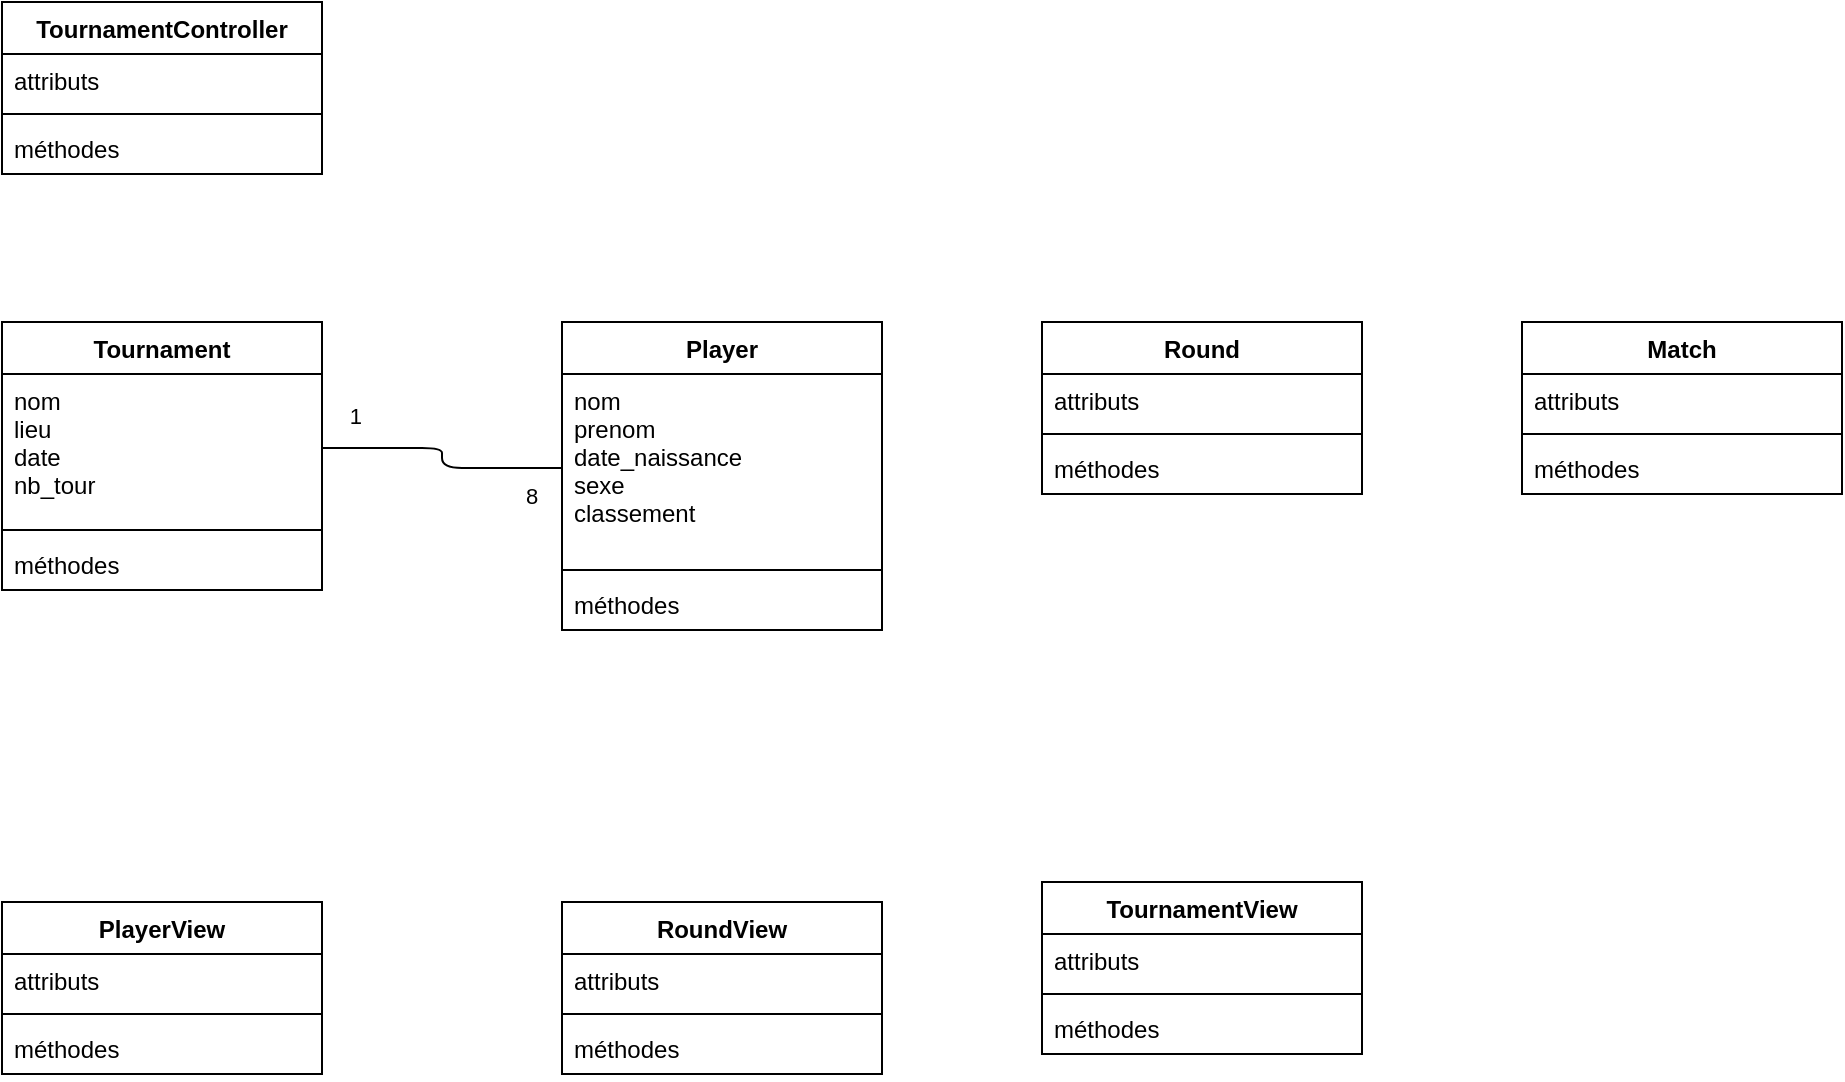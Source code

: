 <mxfile version="14.5.1" type="device"><diagram id="jD-L4EG2EkRNWfBdZqCQ" name="Page-1"><mxGraphModel dx="1106" dy="814" grid="1" gridSize="10" guides="1" tooltips="1" connect="1" arrows="1" fold="1" page="1" pageScale="1" pageWidth="827" pageHeight="1169" math="0" shadow="0"><root><mxCell id="0"/><mxCell id="1" parent="0"/><mxCell id="DvzfocTbg4C-KsFFwemT-1" value="TournamentController" style="swimlane;fontStyle=1;align=center;verticalAlign=top;childLayout=stackLayout;horizontal=1;startSize=26;horizontalStack=0;resizeParent=1;resizeParentMax=0;resizeLast=0;collapsible=1;marginBottom=0;" parent="1" vertex="1"><mxGeometry x="120" y="40" width="160" height="86" as="geometry"/></mxCell><mxCell id="DvzfocTbg4C-KsFFwemT-2" value="attributs" style="text;strokeColor=none;fillColor=none;align=left;verticalAlign=top;spacingLeft=4;spacingRight=4;overflow=hidden;rotatable=0;points=[[0,0.5],[1,0.5]];portConstraint=eastwest;" parent="DvzfocTbg4C-KsFFwemT-1" vertex="1"><mxGeometry y="26" width="160" height="26" as="geometry"/></mxCell><mxCell id="DvzfocTbg4C-KsFFwemT-3" value="" style="line;strokeWidth=1;fillColor=none;align=left;verticalAlign=middle;spacingTop=-1;spacingLeft=3;spacingRight=3;rotatable=0;labelPosition=right;points=[];portConstraint=eastwest;" parent="DvzfocTbg4C-KsFFwemT-1" vertex="1"><mxGeometry y="52" width="160" height="8" as="geometry"/></mxCell><mxCell id="DvzfocTbg4C-KsFFwemT-4" value="méthodes&#10;" style="text;strokeColor=none;fillColor=none;align=left;verticalAlign=top;spacingLeft=4;spacingRight=4;overflow=hidden;rotatable=0;points=[[0,0.5],[1,0.5]];portConstraint=eastwest;" parent="DvzfocTbg4C-KsFFwemT-1" vertex="1"><mxGeometry y="60" width="160" height="26" as="geometry"/></mxCell><mxCell id="eEoG3saoKk7l27hgoE5M-1" value="Round" style="swimlane;fontStyle=1;align=center;verticalAlign=top;childLayout=stackLayout;horizontal=1;startSize=26;horizontalStack=0;resizeParent=1;resizeParentMax=0;resizeLast=0;collapsible=1;marginBottom=0;" parent="1" vertex="1"><mxGeometry x="640" y="200" width="160" height="86" as="geometry"/></mxCell><mxCell id="eEoG3saoKk7l27hgoE5M-2" value="attributs" style="text;strokeColor=none;fillColor=none;align=left;verticalAlign=top;spacingLeft=4;spacingRight=4;overflow=hidden;rotatable=0;points=[[0,0.5],[1,0.5]];portConstraint=eastwest;" parent="eEoG3saoKk7l27hgoE5M-1" vertex="1"><mxGeometry y="26" width="160" height="26" as="geometry"/></mxCell><mxCell id="eEoG3saoKk7l27hgoE5M-3" value="" style="line;strokeWidth=1;fillColor=none;align=left;verticalAlign=middle;spacingTop=-1;spacingLeft=3;spacingRight=3;rotatable=0;labelPosition=right;points=[];portConstraint=eastwest;" parent="eEoG3saoKk7l27hgoE5M-1" vertex="1"><mxGeometry y="52" width="160" height="8" as="geometry"/></mxCell><mxCell id="eEoG3saoKk7l27hgoE5M-4" value="méthodes&#10;" style="text;strokeColor=none;fillColor=none;align=left;verticalAlign=top;spacingLeft=4;spacingRight=4;overflow=hidden;rotatable=0;points=[[0,0.5],[1,0.5]];portConstraint=eastwest;" parent="eEoG3saoKk7l27hgoE5M-1" vertex="1"><mxGeometry y="60" width="160" height="26" as="geometry"/></mxCell><mxCell id="eEoG3saoKk7l27hgoE5M-5" value="Player" style="swimlane;fontStyle=1;align=center;verticalAlign=top;childLayout=stackLayout;horizontal=1;startSize=26;horizontalStack=0;resizeParent=1;resizeParentMax=0;resizeLast=0;collapsible=1;marginBottom=0;" parent="1" vertex="1"><mxGeometry x="400" y="200" width="160" height="154" as="geometry"/></mxCell><mxCell id="eEoG3saoKk7l27hgoE5M-6" value="nom&#10;prenom&#10;date_naissance&#10;sexe&#10;classement" style="text;strokeColor=none;fillColor=none;align=left;verticalAlign=top;spacingLeft=4;spacingRight=4;overflow=hidden;rotatable=0;points=[[0,0.5],[1,0.5]];portConstraint=eastwest;" parent="eEoG3saoKk7l27hgoE5M-5" vertex="1"><mxGeometry y="26" width="160" height="94" as="geometry"/></mxCell><mxCell id="eEoG3saoKk7l27hgoE5M-7" value="" style="line;strokeWidth=1;fillColor=none;align=left;verticalAlign=middle;spacingTop=-1;spacingLeft=3;spacingRight=3;rotatable=0;labelPosition=right;points=[];portConstraint=eastwest;" parent="eEoG3saoKk7l27hgoE5M-5" vertex="1"><mxGeometry y="120" width="160" height="8" as="geometry"/></mxCell><mxCell id="eEoG3saoKk7l27hgoE5M-8" value="méthodes&#10;" style="text;strokeColor=none;fillColor=none;align=left;verticalAlign=top;spacingLeft=4;spacingRight=4;overflow=hidden;rotatable=0;points=[[0,0.5],[1,0.5]];portConstraint=eastwest;" parent="eEoG3saoKk7l27hgoE5M-5" vertex="1"><mxGeometry y="128" width="160" height="26" as="geometry"/></mxCell><mxCell id="eEoG3saoKk7l27hgoE5M-9" value="Match" style="swimlane;fontStyle=1;align=center;verticalAlign=top;childLayout=stackLayout;horizontal=1;startSize=26;horizontalStack=0;resizeParent=1;resizeParentMax=0;resizeLast=0;collapsible=1;marginBottom=0;" parent="1" vertex="1"><mxGeometry x="880" y="200" width="160" height="86" as="geometry"/></mxCell><mxCell id="eEoG3saoKk7l27hgoE5M-10" value="attributs" style="text;strokeColor=none;fillColor=none;align=left;verticalAlign=top;spacingLeft=4;spacingRight=4;overflow=hidden;rotatable=0;points=[[0,0.5],[1,0.5]];portConstraint=eastwest;" parent="eEoG3saoKk7l27hgoE5M-9" vertex="1"><mxGeometry y="26" width="160" height="26" as="geometry"/></mxCell><mxCell id="eEoG3saoKk7l27hgoE5M-11" value="" style="line;strokeWidth=1;fillColor=none;align=left;verticalAlign=middle;spacingTop=-1;spacingLeft=3;spacingRight=3;rotatable=0;labelPosition=right;points=[];portConstraint=eastwest;" parent="eEoG3saoKk7l27hgoE5M-9" vertex="1"><mxGeometry y="52" width="160" height="8" as="geometry"/></mxCell><mxCell id="eEoG3saoKk7l27hgoE5M-12" value="méthodes&#10;" style="text;strokeColor=none;fillColor=none;align=left;verticalAlign=top;spacingLeft=4;spacingRight=4;overflow=hidden;rotatable=0;points=[[0,0.5],[1,0.5]];portConstraint=eastwest;" parent="eEoG3saoKk7l27hgoE5M-9" vertex="1"><mxGeometry y="60" width="160" height="26" as="geometry"/></mxCell><mxCell id="eEoG3saoKk7l27hgoE5M-13" value="PlayerView" style="swimlane;fontStyle=1;align=center;verticalAlign=top;childLayout=stackLayout;horizontal=1;startSize=26;horizontalStack=0;resizeParent=1;resizeParentMax=0;resizeLast=0;collapsible=1;marginBottom=0;" parent="1" vertex="1"><mxGeometry x="120" y="490" width="160" height="86" as="geometry"/></mxCell><mxCell id="eEoG3saoKk7l27hgoE5M-14" value="attributs" style="text;strokeColor=none;fillColor=none;align=left;verticalAlign=top;spacingLeft=4;spacingRight=4;overflow=hidden;rotatable=0;points=[[0,0.5],[1,0.5]];portConstraint=eastwest;" parent="eEoG3saoKk7l27hgoE5M-13" vertex="1"><mxGeometry y="26" width="160" height="26" as="geometry"/></mxCell><mxCell id="eEoG3saoKk7l27hgoE5M-15" value="" style="line;strokeWidth=1;fillColor=none;align=left;verticalAlign=middle;spacingTop=-1;spacingLeft=3;spacingRight=3;rotatable=0;labelPosition=right;points=[];portConstraint=eastwest;" parent="eEoG3saoKk7l27hgoE5M-13" vertex="1"><mxGeometry y="52" width="160" height="8" as="geometry"/></mxCell><mxCell id="eEoG3saoKk7l27hgoE5M-16" value="méthodes&#10;" style="text;strokeColor=none;fillColor=none;align=left;verticalAlign=top;spacingLeft=4;spacingRight=4;overflow=hidden;rotatable=0;points=[[0,0.5],[1,0.5]];portConstraint=eastwest;" parent="eEoG3saoKk7l27hgoE5M-13" vertex="1"><mxGeometry y="60" width="160" height="26" as="geometry"/></mxCell><mxCell id="eEoG3saoKk7l27hgoE5M-17" value="Tournament" style="swimlane;fontStyle=1;align=center;verticalAlign=top;childLayout=stackLayout;horizontal=1;startSize=26;horizontalStack=0;resizeParent=1;resizeParentMax=0;resizeLast=0;collapsible=1;marginBottom=0;" parent="1" vertex="1"><mxGeometry x="120" y="200" width="160" height="134" as="geometry"/></mxCell><mxCell id="eEoG3saoKk7l27hgoE5M-18" value="nom&#10;lieu&#10;date&#10;nb_tour&#10;" style="text;strokeColor=none;fillColor=none;align=left;verticalAlign=top;spacingLeft=4;spacingRight=4;overflow=hidden;rotatable=0;points=[[0,0.5],[1,0.5]];portConstraint=eastwest;" parent="eEoG3saoKk7l27hgoE5M-17" vertex="1"><mxGeometry y="26" width="160" height="74" as="geometry"/></mxCell><mxCell id="eEoG3saoKk7l27hgoE5M-19" value="" style="line;strokeWidth=1;fillColor=none;align=left;verticalAlign=middle;spacingTop=-1;spacingLeft=3;spacingRight=3;rotatable=0;labelPosition=right;points=[];portConstraint=eastwest;" parent="eEoG3saoKk7l27hgoE5M-17" vertex="1"><mxGeometry y="100" width="160" height="8" as="geometry"/></mxCell><mxCell id="eEoG3saoKk7l27hgoE5M-20" value="méthodes&#10;" style="text;strokeColor=none;fillColor=none;align=left;verticalAlign=top;spacingLeft=4;spacingRight=4;overflow=hidden;rotatable=0;points=[[0,0.5],[1,0.5]];portConstraint=eastwest;" parent="eEoG3saoKk7l27hgoE5M-17" vertex="1"><mxGeometry y="108" width="160" height="26" as="geometry"/></mxCell><mxCell id="eEoG3saoKk7l27hgoE5M-21" value="RoundView" style="swimlane;fontStyle=1;align=center;verticalAlign=top;childLayout=stackLayout;horizontal=1;startSize=26;horizontalStack=0;resizeParent=1;resizeParentMax=0;resizeLast=0;collapsible=1;marginBottom=0;" parent="1" vertex="1"><mxGeometry x="400" y="490" width="160" height="86" as="geometry"/></mxCell><mxCell id="eEoG3saoKk7l27hgoE5M-22" value="attributs" style="text;strokeColor=none;fillColor=none;align=left;verticalAlign=top;spacingLeft=4;spacingRight=4;overflow=hidden;rotatable=0;points=[[0,0.5],[1,0.5]];portConstraint=eastwest;" parent="eEoG3saoKk7l27hgoE5M-21" vertex="1"><mxGeometry y="26" width="160" height="26" as="geometry"/></mxCell><mxCell id="eEoG3saoKk7l27hgoE5M-23" value="" style="line;strokeWidth=1;fillColor=none;align=left;verticalAlign=middle;spacingTop=-1;spacingLeft=3;spacingRight=3;rotatable=0;labelPosition=right;points=[];portConstraint=eastwest;" parent="eEoG3saoKk7l27hgoE5M-21" vertex="1"><mxGeometry y="52" width="160" height="8" as="geometry"/></mxCell><mxCell id="eEoG3saoKk7l27hgoE5M-24" value="méthodes&#10;" style="text;strokeColor=none;fillColor=none;align=left;verticalAlign=top;spacingLeft=4;spacingRight=4;overflow=hidden;rotatable=0;points=[[0,0.5],[1,0.5]];portConstraint=eastwest;" parent="eEoG3saoKk7l27hgoE5M-21" vertex="1"><mxGeometry y="60" width="160" height="26" as="geometry"/></mxCell><mxCell id="eEoG3saoKk7l27hgoE5M-25" value="TournamentView" style="swimlane;fontStyle=1;align=center;verticalAlign=top;childLayout=stackLayout;horizontal=1;startSize=26;horizontalStack=0;resizeParent=1;resizeParentMax=0;resizeLast=0;collapsible=1;marginBottom=0;" parent="1" vertex="1"><mxGeometry x="640" y="480" width="160" height="86" as="geometry"/></mxCell><mxCell id="eEoG3saoKk7l27hgoE5M-26" value="attributs" style="text;strokeColor=none;fillColor=none;align=left;verticalAlign=top;spacingLeft=4;spacingRight=4;overflow=hidden;rotatable=0;points=[[0,0.5],[1,0.5]];portConstraint=eastwest;" parent="eEoG3saoKk7l27hgoE5M-25" vertex="1"><mxGeometry y="26" width="160" height="26" as="geometry"/></mxCell><mxCell id="eEoG3saoKk7l27hgoE5M-27" value="" style="line;strokeWidth=1;fillColor=none;align=left;verticalAlign=middle;spacingTop=-1;spacingLeft=3;spacingRight=3;rotatable=0;labelPosition=right;points=[];portConstraint=eastwest;" parent="eEoG3saoKk7l27hgoE5M-25" vertex="1"><mxGeometry y="52" width="160" height="8" as="geometry"/></mxCell><mxCell id="eEoG3saoKk7l27hgoE5M-28" value="méthodes&#10;" style="text;strokeColor=none;fillColor=none;align=left;verticalAlign=top;spacingLeft=4;spacingRight=4;overflow=hidden;rotatable=0;points=[[0,0.5],[1,0.5]];portConstraint=eastwest;" parent="eEoG3saoKk7l27hgoE5M-25" vertex="1"><mxGeometry y="60" width="160" height="26" as="geometry"/></mxCell><mxCell id="eEoG3saoKk7l27hgoE5M-29" value="" style="endArrow=none;html=1;endSize=12;startArrow=none;startSize=14;startFill=0;edgeStyle=orthogonalEdgeStyle;entryX=1;entryY=0.5;entryDx=0;entryDy=0;endFill=0;exitX=0;exitY=0.5;exitDx=0;exitDy=0;" parent="1" source="eEoG3saoKk7l27hgoE5M-6" target="eEoG3saoKk7l27hgoE5M-18" edge="1"><mxGeometry x="-0.333" y="-39" relative="1" as="geometry"><mxPoint x="340" y="340" as="sourcePoint"/><mxPoint x="470" y="550" as="targetPoint"/><mxPoint as="offset"/></mxGeometry></mxCell><mxCell id="eEoG3saoKk7l27hgoE5M-30" value="8" style="edgeLabel;resizable=0;html=1;align=left;verticalAlign=top;" parent="eEoG3saoKk7l27hgoE5M-29" connectable="0" vertex="1"><mxGeometry x="-1" relative="1" as="geometry"><mxPoint x="-20" y="1" as="offset"/></mxGeometry></mxCell><mxCell id="eEoG3saoKk7l27hgoE5M-31" value="1" style="edgeLabel;resizable=0;html=1;align=right;verticalAlign=top;" parent="eEoG3saoKk7l27hgoE5M-29" connectable="0" vertex="1"><mxGeometry x="1" relative="1" as="geometry"><mxPoint x="20.01" y="-29" as="offset"/></mxGeometry></mxCell></root></mxGraphModel></diagram></mxfile>